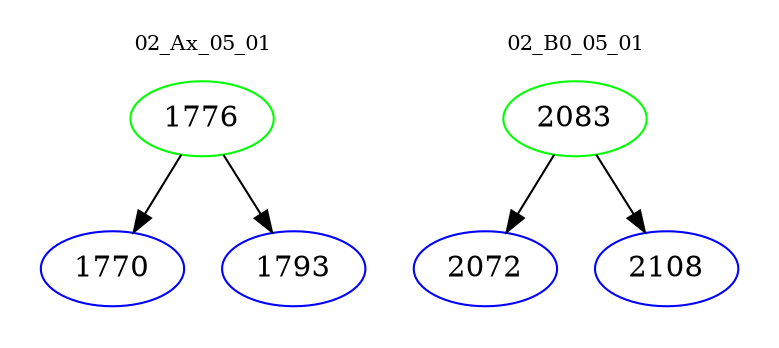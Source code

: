 digraph{
subgraph cluster_0 {
color = white
label = "02_Ax_05_01";
fontsize=10;
T0_1776 [label="1776", color="green"]
T0_1776 -> T0_1770 [color="black"]
T0_1770 [label="1770", color="blue"]
T0_1776 -> T0_1793 [color="black"]
T0_1793 [label="1793", color="blue"]
}
subgraph cluster_1 {
color = white
label = "02_B0_05_01";
fontsize=10;
T1_2083 [label="2083", color="green"]
T1_2083 -> T1_2072 [color="black"]
T1_2072 [label="2072", color="blue"]
T1_2083 -> T1_2108 [color="black"]
T1_2108 [label="2108", color="blue"]
}
}
